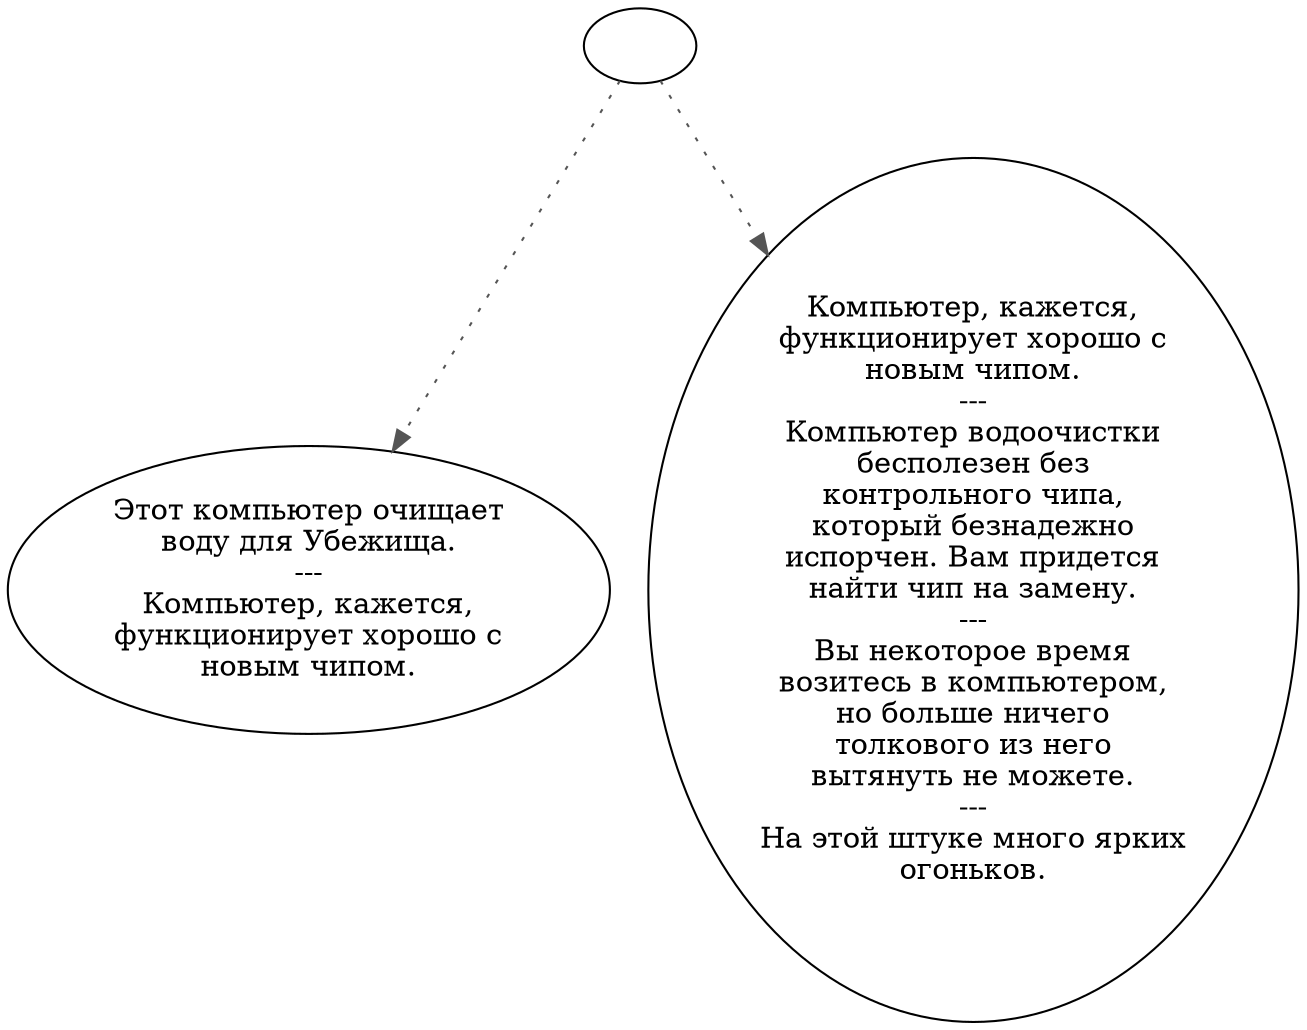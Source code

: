 digraph vcompop {
  "start" [style=filled       fillcolor="#FFFFFF"       color="#000000"]
  "start" -> "look_at_p_proc" [style=dotted color="#555555"]
  "start" -> "use_skill_on_p_proc" [style=dotted color="#555555"]
  "start" [label=""]
  "look_at_p_proc" [style=filled       fillcolor="#FFFFFF"       color="#000000"]
  "look_at_p_proc" [label="Этот компьютер очищает\nводу для Убежища.\n---\nКомпьютер, кажется,\nфункционирует хорошо с\nновым чипом."]
  "use_skill_on_p_proc" [style=filled       fillcolor="#FFFFFF"       color="#000000"]
  "use_skill_on_p_proc" [label="Компьютер, кажется,\nфункционирует хорошо с\nновым чипом.\n---\nКомпьютер водоочистки\nбесполезен без\nконтрольного чипа,\nкоторый безнадежно\nиспорчен. Вам придется\nнайти чип на замену.\n---\nВы некоторое время\nвозитесь в компьютером,\nно больше ничего\nтолкового из него\nвытянуть не можете.\n---\nНа этой штуке много ярких\nогоньков."]
}
